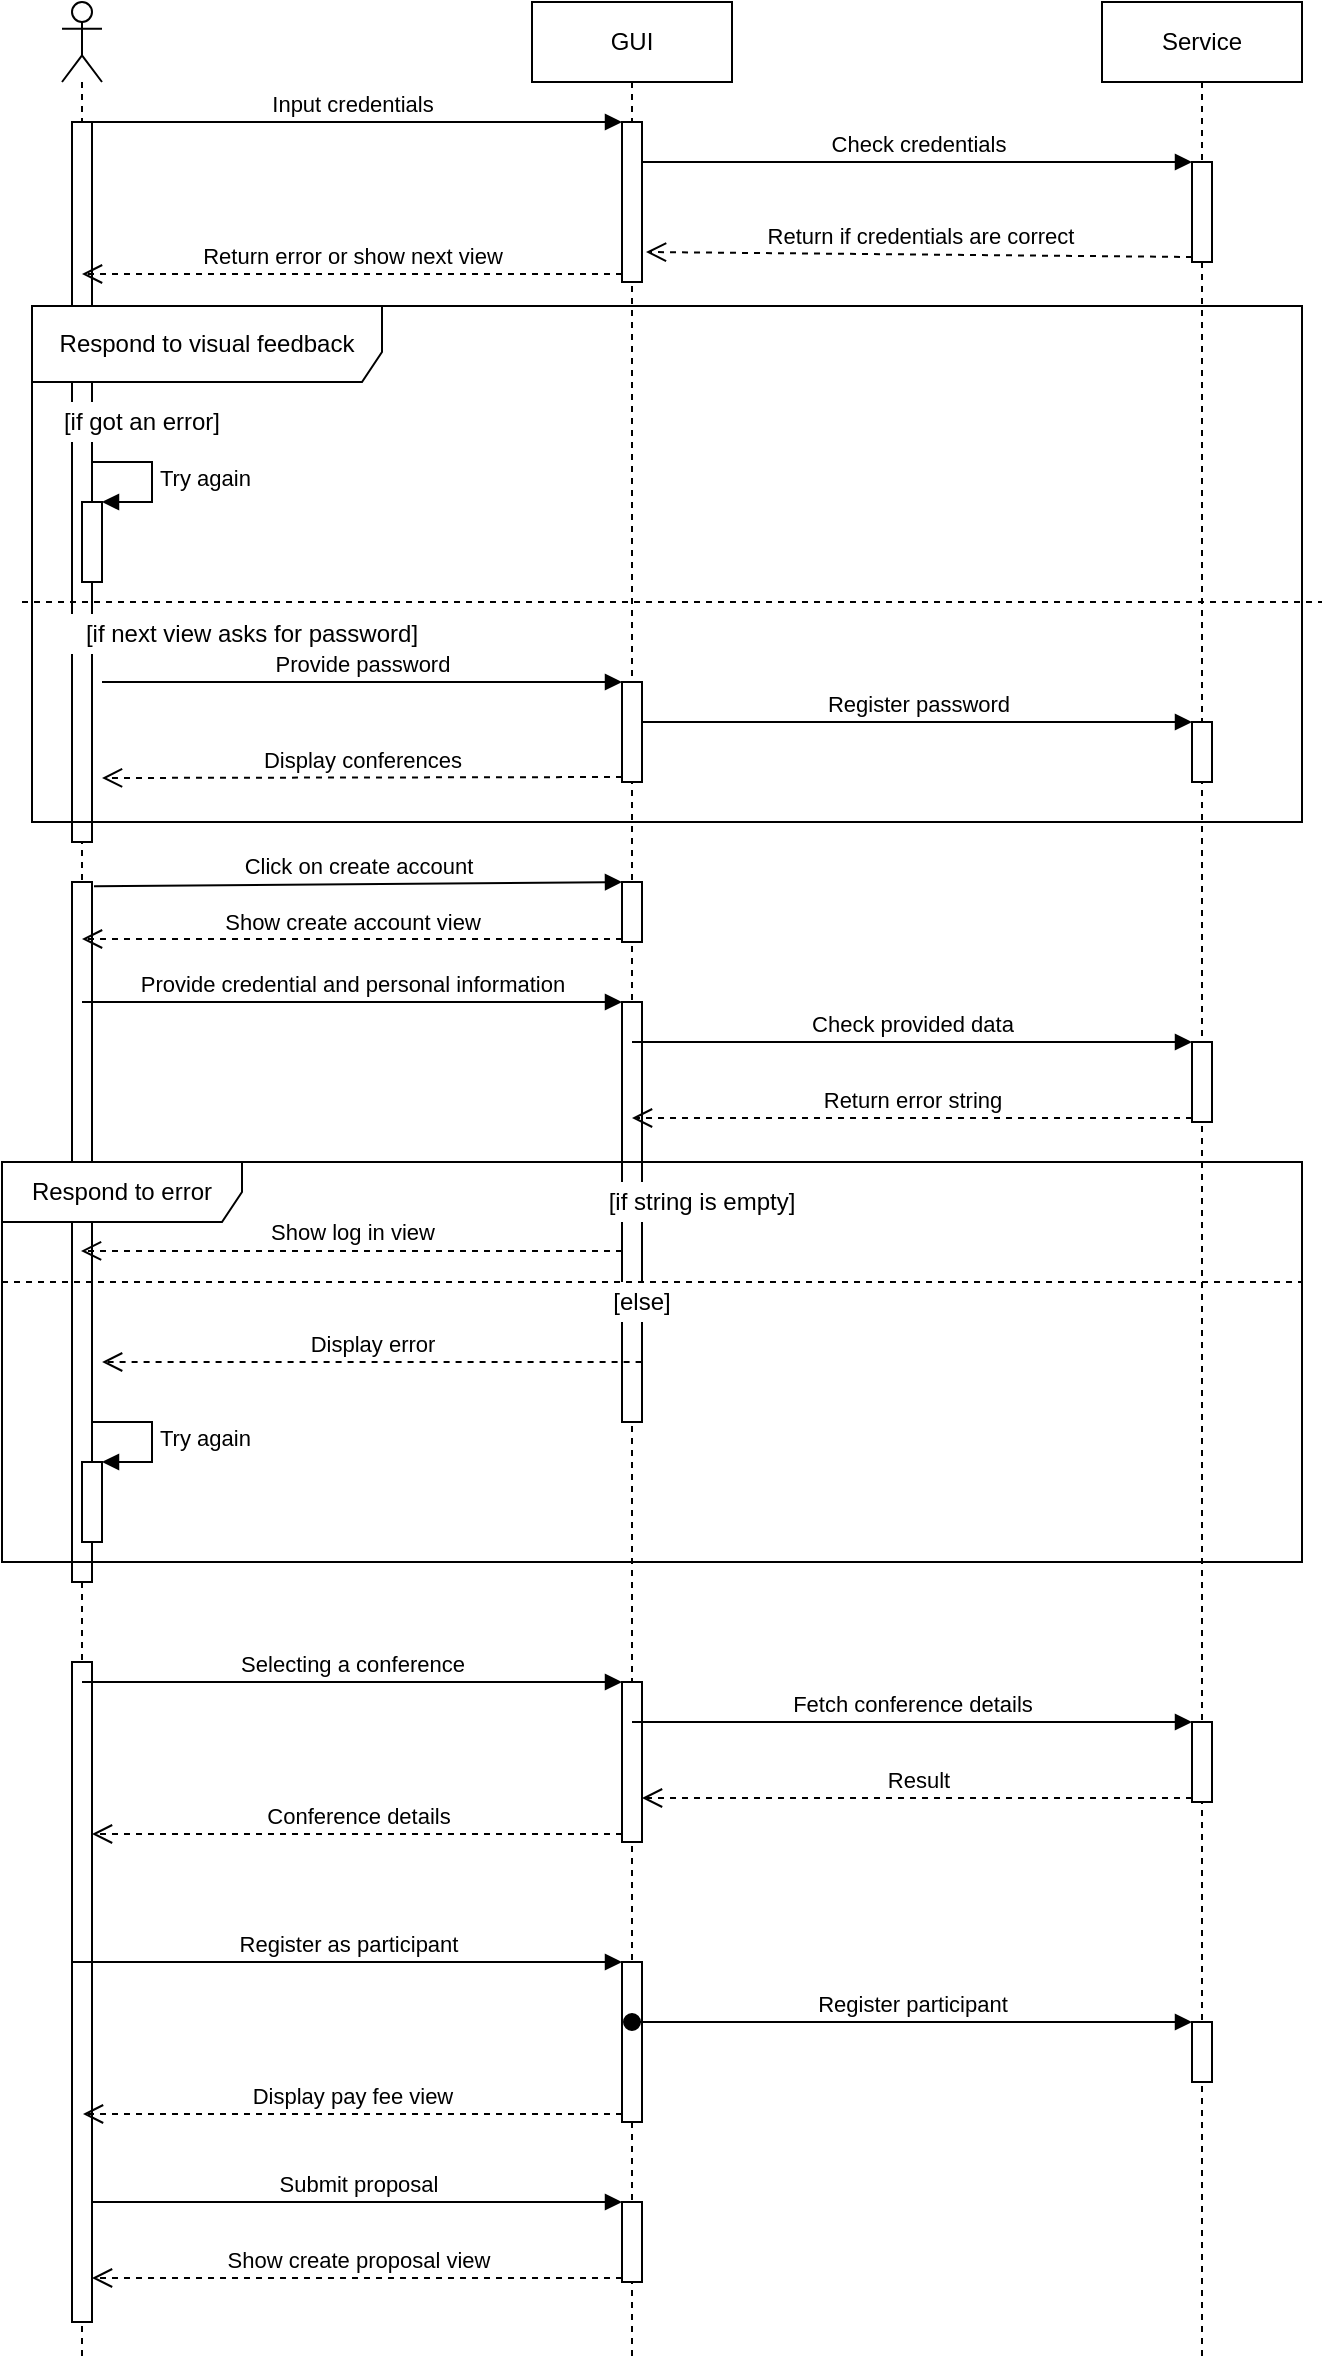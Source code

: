 <mxfile version="14.5.6" type="device"><diagram id="vBPC4NrKOa7G1lT5bpc6" name="Page-1"><mxGraphModel dx="2302" dy="1164" grid="1" gridSize="10" guides="1" tooltips="1" connect="1" arrows="1" fold="1" page="1" pageScale="1" pageWidth="850" pageHeight="1100" math="0" shadow="0"><root><mxCell id="0"/><mxCell id="1" parent="0"/><mxCell id="_jvR0NFpmsujvC8Zs0dl-1" value="GUI" style="shape=umlLifeline;perimeter=lifelinePerimeter;whiteSpace=wrap;html=1;container=1;collapsible=0;recursiveResize=0;outlineConnect=0;" vertex="1" parent="1"><mxGeometry x="375" y="120" width="100" height="1180" as="geometry"/></mxCell><mxCell id="_jvR0NFpmsujvC8Zs0dl-7" value="" style="html=1;points=[];perimeter=orthogonalPerimeter;" vertex="1" parent="_jvR0NFpmsujvC8Zs0dl-1"><mxGeometry x="45" y="60" width="10" height="80" as="geometry"/></mxCell><mxCell id="_jvR0NFpmsujvC8Zs0dl-28" value="" style="html=1;points=[];perimeter=orthogonalPerimeter;fillColor=#FFFFFF;" vertex="1" parent="_jvR0NFpmsujvC8Zs0dl-1"><mxGeometry x="45" y="440" width="10" height="30" as="geometry"/></mxCell><mxCell id="_jvR0NFpmsujvC8Zs0dl-31" value="" style="html=1;points=[];perimeter=orthogonalPerimeter;fillColor=#FFFFFF;" vertex="1" parent="_jvR0NFpmsujvC8Zs0dl-1"><mxGeometry x="45" y="500" width="10" height="210" as="geometry"/></mxCell><mxCell id="_jvR0NFpmsujvC8Zs0dl-47" value="" style="html=1;points=[];perimeter=orthogonalPerimeter;fillColor=#FFFFFF;" vertex="1" parent="_jvR0NFpmsujvC8Zs0dl-1"><mxGeometry x="45" y="840" width="10" height="80" as="geometry"/></mxCell><mxCell id="_jvR0NFpmsujvC8Zs0dl-55" value="" style="html=1;points=[];perimeter=orthogonalPerimeter;fillColor=#FFFFFF;" vertex="1" parent="_jvR0NFpmsujvC8Zs0dl-1"><mxGeometry x="45" y="980" width="10" height="80" as="geometry"/></mxCell><mxCell id="_jvR0NFpmsujvC8Zs0dl-60" value="" style="html=1;points=[];perimeter=orthogonalPerimeter;fillColor=#FFFFFF;" vertex="1" parent="_jvR0NFpmsujvC8Zs0dl-1"><mxGeometry x="45" y="1100" width="10" height="40" as="geometry"/></mxCell><mxCell id="_jvR0NFpmsujvC8Zs0dl-2" value="" style="shape=umlLifeline;participant=umlActor;perimeter=lifelinePerimeter;whiteSpace=wrap;html=1;container=1;collapsible=0;recursiveResize=0;verticalAlign=top;spacingTop=36;outlineConnect=0;" vertex="1" parent="1"><mxGeometry x="140" y="120" width="20" height="1180" as="geometry"/></mxCell><mxCell id="_jvR0NFpmsujvC8Zs0dl-6" value="" style="html=1;points=[];perimeter=orthogonalPerimeter;" vertex="1" parent="_jvR0NFpmsujvC8Zs0dl-2"><mxGeometry x="5" y="60" width="10" height="360" as="geometry"/></mxCell><mxCell id="_jvR0NFpmsujvC8Zs0dl-27" value="" style="html=1;points=[];perimeter=orthogonalPerimeter;fillColor=#FFFFFF;" vertex="1" parent="_jvR0NFpmsujvC8Zs0dl-2"><mxGeometry x="5" y="440" width="10" height="350" as="geometry"/></mxCell><mxCell id="_jvR0NFpmsujvC8Zs0dl-50" value="" style="html=1;points=[];perimeter=orthogonalPerimeter;fillColor=#FFFFFF;" vertex="1" parent="_jvR0NFpmsujvC8Zs0dl-2"><mxGeometry x="5" y="830" width="10" height="330" as="geometry"/></mxCell><mxCell id="_jvR0NFpmsujvC8Zs0dl-3" value="Service" style="shape=umlLifeline;perimeter=lifelinePerimeter;whiteSpace=wrap;html=1;container=1;collapsible=0;recursiveResize=0;outlineConnect=0;" vertex="1" parent="1"><mxGeometry x="660" y="120" width="100" height="1180" as="geometry"/></mxCell><mxCell id="_jvR0NFpmsujvC8Zs0dl-13" value="" style="html=1;points=[];perimeter=orthogonalPerimeter;" vertex="1" parent="_jvR0NFpmsujvC8Zs0dl-3"><mxGeometry x="45" y="80" width="10" height="50" as="geometry"/></mxCell><mxCell id="_jvR0NFpmsujvC8Zs0dl-34" value="" style="html=1;points=[];perimeter=orthogonalPerimeter;fillColor=#FFFFFF;" vertex="1" parent="_jvR0NFpmsujvC8Zs0dl-3"><mxGeometry x="45" y="520" width="10" height="40" as="geometry"/></mxCell><mxCell id="_jvR0NFpmsujvC8Zs0dl-51" value="" style="html=1;points=[];perimeter=orthogonalPerimeter;fillColor=#FFFFFF;" vertex="1" parent="_jvR0NFpmsujvC8Zs0dl-3"><mxGeometry x="45" y="860" width="10" height="40" as="geometry"/></mxCell><mxCell id="_jvR0NFpmsujvC8Zs0dl-58" value="" style="html=1;points=[];perimeter=orthogonalPerimeter;fillColor=#FFFFFF;" vertex="1" parent="_jvR0NFpmsujvC8Zs0dl-3"><mxGeometry x="45" y="1010" width="10" height="30" as="geometry"/></mxCell><mxCell id="_jvR0NFpmsujvC8Zs0dl-8" value="Input credentials" style="html=1;verticalAlign=bottom;endArrow=block;entryX=0;entryY=0;" edge="1" target="_jvR0NFpmsujvC8Zs0dl-7" parent="1" source="_jvR0NFpmsujvC8Zs0dl-2"><mxGeometry relative="1" as="geometry"><mxPoint x="350" y="180" as="sourcePoint"/></mxGeometry></mxCell><mxCell id="_jvR0NFpmsujvC8Zs0dl-9" value="Return error or show next view" style="html=1;verticalAlign=bottom;endArrow=open;dashed=1;endSize=8;exitX=0;exitY=0.95;" edge="1" source="_jvR0NFpmsujvC8Zs0dl-7" parent="1" target="_jvR0NFpmsujvC8Zs0dl-2"><mxGeometry relative="1" as="geometry"><mxPoint x="350" y="256" as="targetPoint"/></mxGeometry></mxCell><mxCell id="_jvR0NFpmsujvC8Zs0dl-14" value="Check credentials" style="html=1;verticalAlign=bottom;endArrow=block;entryX=0;entryY=0;" edge="1" target="_jvR0NFpmsujvC8Zs0dl-13" parent="1" source="_jvR0NFpmsujvC8Zs0dl-7"><mxGeometry relative="1" as="geometry"><mxPoint x="635" y="180" as="sourcePoint"/></mxGeometry></mxCell><mxCell id="_jvR0NFpmsujvC8Zs0dl-15" value="Return if credentials are correct" style="html=1;verticalAlign=bottom;endArrow=open;dashed=1;endSize=8;exitX=0;exitY=0.95;" edge="1" source="_jvR0NFpmsujvC8Zs0dl-13" parent="1"><mxGeometry relative="1" as="geometry"><mxPoint x="432" y="245" as="targetPoint"/></mxGeometry></mxCell><mxCell id="_jvR0NFpmsujvC8Zs0dl-16" value="Respond to visual feedback" style="shape=umlFrame;whiteSpace=wrap;html=1;width=175;height=38;" vertex="1" parent="1"><mxGeometry x="125" y="272" width="635" height="258" as="geometry"/></mxCell><mxCell id="_jvR0NFpmsujvC8Zs0dl-17" value="[if got an error]" style="text;html=1;strokeColor=none;fillColor=#FFFFFF;align=center;verticalAlign=middle;whiteSpace=wrap;rounded=0;" vertex="1" parent="1"><mxGeometry x="130" y="320" width="100" height="20" as="geometry"/></mxCell><mxCell id="_jvR0NFpmsujvC8Zs0dl-18" value="" style="html=1;points=[];perimeter=orthogonalPerimeter;fillColor=#FFFFFF;" vertex="1" parent="1"><mxGeometry x="150" y="370" width="10" height="40" as="geometry"/></mxCell><mxCell id="_jvR0NFpmsujvC8Zs0dl-19" value="Try again" style="edgeStyle=orthogonalEdgeStyle;html=1;align=left;spacingLeft=2;endArrow=block;rounded=0;entryX=1;entryY=0;" edge="1" target="_jvR0NFpmsujvC8Zs0dl-18" parent="1"><mxGeometry relative="1" as="geometry"><mxPoint x="155" y="350" as="sourcePoint"/><Array as="points"><mxPoint x="185" y="350"/></Array></mxGeometry></mxCell><mxCell id="_jvR0NFpmsujvC8Zs0dl-20" value="[if next view asks for password]" style="text;html=1;strokeColor=none;fillColor=#FFFFFF;align=center;verticalAlign=middle;whiteSpace=wrap;rounded=0;" vertex="1" parent="1"><mxGeometry x="140" y="426" width="190" height="20" as="geometry"/></mxCell><mxCell id="_jvR0NFpmsujvC8Zs0dl-21" value="" style="html=1;points=[];perimeter=orthogonalPerimeter;fillColor=#FFFFFF;" vertex="1" parent="1"><mxGeometry x="420" y="460" width="10" height="50" as="geometry"/></mxCell><mxCell id="_jvR0NFpmsujvC8Zs0dl-22" value="Provide password" style="html=1;verticalAlign=bottom;endArrow=block;entryX=0;entryY=0;" edge="1" target="_jvR0NFpmsujvC8Zs0dl-21" parent="1"><mxGeometry relative="1" as="geometry"><mxPoint x="160" y="460" as="sourcePoint"/></mxGeometry></mxCell><mxCell id="_jvR0NFpmsujvC8Zs0dl-23" value="Display conferences" style="html=1;verticalAlign=bottom;endArrow=open;dashed=1;endSize=8;exitX=0;exitY=0.95;" edge="1" source="_jvR0NFpmsujvC8Zs0dl-21" parent="1"><mxGeometry relative="1" as="geometry"><mxPoint x="160" y="508" as="targetPoint"/></mxGeometry></mxCell><mxCell id="_jvR0NFpmsujvC8Zs0dl-24" value="" style="html=1;points=[];perimeter=orthogonalPerimeter;fillColor=#FFFFFF;" vertex="1" parent="1"><mxGeometry x="705" y="480" width="10" height="30" as="geometry"/></mxCell><mxCell id="_jvR0NFpmsujvC8Zs0dl-25" value="Register password" style="html=1;verticalAlign=bottom;endArrow=block;entryX=0;entryY=0;" edge="1" target="_jvR0NFpmsujvC8Zs0dl-24" parent="1" source="_jvR0NFpmsujvC8Zs0dl-21"><mxGeometry relative="1" as="geometry"><mxPoint x="635" y="460" as="sourcePoint"/></mxGeometry></mxCell><mxCell id="_jvR0NFpmsujvC8Zs0dl-29" value="Click on create account" style="html=1;verticalAlign=bottom;endArrow=block;entryX=0;entryY=0;exitX=1.1;exitY=0.006;exitDx=0;exitDy=0;exitPerimeter=0;" edge="1" target="_jvR0NFpmsujvC8Zs0dl-28" parent="1" source="_jvR0NFpmsujvC8Zs0dl-27"><mxGeometry relative="1" as="geometry"><mxPoint x="350" y="560" as="sourcePoint"/></mxGeometry></mxCell><mxCell id="_jvR0NFpmsujvC8Zs0dl-30" value="Show create account view" style="html=1;verticalAlign=bottom;endArrow=open;dashed=1;endSize=8;exitX=0;exitY=0.95;" edge="1" source="_jvR0NFpmsujvC8Zs0dl-28" parent="1" target="_jvR0NFpmsujvC8Zs0dl-2"><mxGeometry relative="1" as="geometry"><mxPoint x="350" y="636" as="targetPoint"/></mxGeometry></mxCell><mxCell id="_jvR0NFpmsujvC8Zs0dl-32" value="Provide credential and personal information" style="html=1;verticalAlign=bottom;endArrow=block;entryX=0;entryY=0;" edge="1" target="_jvR0NFpmsujvC8Zs0dl-31" parent="1" source="_jvR0NFpmsujvC8Zs0dl-2"><mxGeometry relative="1" as="geometry"><mxPoint x="350" y="620" as="sourcePoint"/></mxGeometry></mxCell><mxCell id="_jvR0NFpmsujvC8Zs0dl-33" value="Show log in view" style="html=1;verticalAlign=bottom;endArrow=open;dashed=1;endSize=8;exitX=0;exitY=0.769;exitDx=0;exitDy=0;exitPerimeter=0;" edge="1" parent="1"><mxGeometry relative="1" as="geometry"><mxPoint x="149.5" y="744.49" as="targetPoint"/><mxPoint x="420" y="744.49" as="sourcePoint"/></mxGeometry></mxCell><mxCell id="_jvR0NFpmsujvC8Zs0dl-35" value="Check provided data" style="html=1;verticalAlign=bottom;endArrow=block;entryX=0;entryY=0;" edge="1" target="_jvR0NFpmsujvC8Zs0dl-34" parent="1" source="_jvR0NFpmsujvC8Zs0dl-1"><mxGeometry relative="1" as="geometry"><mxPoint x="635" y="620" as="sourcePoint"/></mxGeometry></mxCell><mxCell id="_jvR0NFpmsujvC8Zs0dl-36" value="Return error string" style="html=1;verticalAlign=bottom;endArrow=open;dashed=1;endSize=8;exitX=0;exitY=0.95;" edge="1" source="_jvR0NFpmsujvC8Zs0dl-34" parent="1" target="_jvR0NFpmsujvC8Zs0dl-1"><mxGeometry relative="1" as="geometry"><mxPoint x="635" y="696" as="targetPoint"/></mxGeometry></mxCell><mxCell id="_jvR0NFpmsujvC8Zs0dl-38" value="[if string is empty]" style="text;html=1;strokeColor=none;fillColor=#FFFFFF;align=center;verticalAlign=middle;whiteSpace=wrap;rounded=0;" vertex="1" parent="1"><mxGeometry x="410" y="710" width="100" height="20" as="geometry"/></mxCell><mxCell id="_jvR0NFpmsujvC8Zs0dl-37" value="Respond to error" style="shape=umlFrame;whiteSpace=wrap;html=1;fillColor=#FFFFFF;width=120;height=30;" vertex="1" parent="1"><mxGeometry x="110" y="700" width="650" height="200" as="geometry"/></mxCell><mxCell id="_jvR0NFpmsujvC8Zs0dl-39" value="[else]" style="text;html=1;strokeColor=none;fillColor=#FFFFFF;align=center;verticalAlign=middle;whiteSpace=wrap;rounded=0;" vertex="1" parent="1"><mxGeometry x="410" y="760" width="40" height="20" as="geometry"/></mxCell><mxCell id="_jvR0NFpmsujvC8Zs0dl-40" value="Display error" style="html=1;verticalAlign=bottom;endArrow=open;dashed=1;endSize=8;exitX=0.492;exitY=0.5;exitDx=0;exitDy=0;exitPerimeter=0;entryX=0.077;entryY=0.5;entryDx=0;entryDy=0;entryPerimeter=0;" edge="1" parent="1" source="_jvR0NFpmsujvC8Zs0dl-37" target="_jvR0NFpmsujvC8Zs0dl-37"><mxGeometry relative="1" as="geometry"><mxPoint x="350" y="800" as="sourcePoint"/><mxPoint x="270" y="800" as="targetPoint"/></mxGeometry></mxCell><mxCell id="_jvR0NFpmsujvC8Zs0dl-41" value="" style="endArrow=none;dashed=1;html=1;" edge="1" parent="1"><mxGeometry width="50" height="50" relative="1" as="geometry"><mxPoint x="120" y="420" as="sourcePoint"/><mxPoint x="770" y="420" as="targetPoint"/></mxGeometry></mxCell><mxCell id="_jvR0NFpmsujvC8Zs0dl-42" value="" style="endArrow=none;dashed=1;html=1;" edge="1" parent="1"><mxGeometry width="50" height="50" relative="1" as="geometry"><mxPoint x="110" y="760" as="sourcePoint"/><mxPoint x="760" y="760" as="targetPoint"/></mxGeometry></mxCell><mxCell id="_jvR0NFpmsujvC8Zs0dl-45" value="" style="html=1;points=[];perimeter=orthogonalPerimeter;fillColor=#FFFFFF;" vertex="1" parent="1"><mxGeometry x="150" y="850" width="10" height="40" as="geometry"/></mxCell><mxCell id="_jvR0NFpmsujvC8Zs0dl-46" value="Try again" style="edgeStyle=orthogonalEdgeStyle;html=1;align=left;spacingLeft=2;endArrow=block;rounded=0;entryX=1;entryY=0;" edge="1" target="_jvR0NFpmsujvC8Zs0dl-45" parent="1"><mxGeometry relative="1" as="geometry"><mxPoint x="155" y="830" as="sourcePoint"/><Array as="points"><mxPoint x="185" y="830"/></Array></mxGeometry></mxCell><mxCell id="_jvR0NFpmsujvC8Zs0dl-48" value="Selecting a conference" style="html=1;verticalAlign=bottom;endArrow=block;entryX=0;entryY=0;" edge="1" target="_jvR0NFpmsujvC8Zs0dl-47" parent="1" source="_jvR0NFpmsujvC8Zs0dl-2"><mxGeometry relative="1" as="geometry"><mxPoint x="350" y="960" as="sourcePoint"/></mxGeometry></mxCell><mxCell id="_jvR0NFpmsujvC8Zs0dl-49" value="Conference details" style="html=1;verticalAlign=bottom;endArrow=open;dashed=1;endSize=8;exitX=0;exitY=0.95;" edge="1" source="_jvR0NFpmsujvC8Zs0dl-47" parent="1" target="_jvR0NFpmsujvC8Zs0dl-50"><mxGeometry relative="1" as="geometry"><mxPoint x="350" y="1036" as="targetPoint"/></mxGeometry></mxCell><mxCell id="_jvR0NFpmsujvC8Zs0dl-52" value="Fetch conference details" style="html=1;verticalAlign=bottom;endArrow=block;entryX=0;entryY=0;" edge="1" target="_jvR0NFpmsujvC8Zs0dl-51" parent="1" source="_jvR0NFpmsujvC8Zs0dl-1"><mxGeometry relative="1" as="geometry"><mxPoint x="635" y="960" as="sourcePoint"/></mxGeometry></mxCell><mxCell id="_jvR0NFpmsujvC8Zs0dl-53" value="Result" style="html=1;verticalAlign=bottom;endArrow=open;dashed=1;endSize=8;exitX=0;exitY=0.95;" edge="1" source="_jvR0NFpmsujvC8Zs0dl-51" parent="1" target="_jvR0NFpmsujvC8Zs0dl-47"><mxGeometry relative="1" as="geometry"><mxPoint x="635" y="1036" as="targetPoint"/></mxGeometry></mxCell><mxCell id="_jvR0NFpmsujvC8Zs0dl-56" value="Register as participant" style="html=1;verticalAlign=bottom;endArrow=block;entryX=0;entryY=0;" edge="1" target="_jvR0NFpmsujvC8Zs0dl-55" parent="1"><mxGeometry relative="1" as="geometry"><mxPoint x="145" y="1100" as="sourcePoint"/></mxGeometry></mxCell><mxCell id="_jvR0NFpmsujvC8Zs0dl-57" value="Display pay fee view" style="html=1;verticalAlign=bottom;endArrow=open;dashed=1;endSize=8;exitX=0;exitY=0.95;" edge="1" source="_jvR0NFpmsujvC8Zs0dl-55" parent="1"><mxGeometry relative="1" as="geometry"><mxPoint x="150.5" y="1176" as="targetPoint"/></mxGeometry></mxCell><mxCell id="_jvR0NFpmsujvC8Zs0dl-59" value="Register participant" style="html=1;verticalAlign=bottom;startArrow=oval;endArrow=block;startSize=8;" edge="1" target="_jvR0NFpmsujvC8Zs0dl-58" parent="1" source="_jvR0NFpmsujvC8Zs0dl-1"><mxGeometry relative="1" as="geometry"><mxPoint x="645" y="1100" as="sourcePoint"/></mxGeometry></mxCell><mxCell id="_jvR0NFpmsujvC8Zs0dl-61" value="Submit proposal" style="html=1;verticalAlign=bottom;endArrow=block;entryX=0;entryY=0;" edge="1" target="_jvR0NFpmsujvC8Zs0dl-60" parent="1" source="_jvR0NFpmsujvC8Zs0dl-50"><mxGeometry relative="1" as="geometry"><mxPoint x="350" y="1220" as="sourcePoint"/></mxGeometry></mxCell><mxCell id="_jvR0NFpmsujvC8Zs0dl-62" value="Show create proposal view" style="html=1;verticalAlign=bottom;endArrow=open;dashed=1;endSize=8;exitX=0;exitY=0.95;" edge="1" source="_jvR0NFpmsujvC8Zs0dl-60" parent="1" target="_jvR0NFpmsujvC8Zs0dl-50"><mxGeometry relative="1" as="geometry"><mxPoint x="350" y="1296" as="targetPoint"/></mxGeometry></mxCell></root></mxGraphModel></diagram></mxfile>